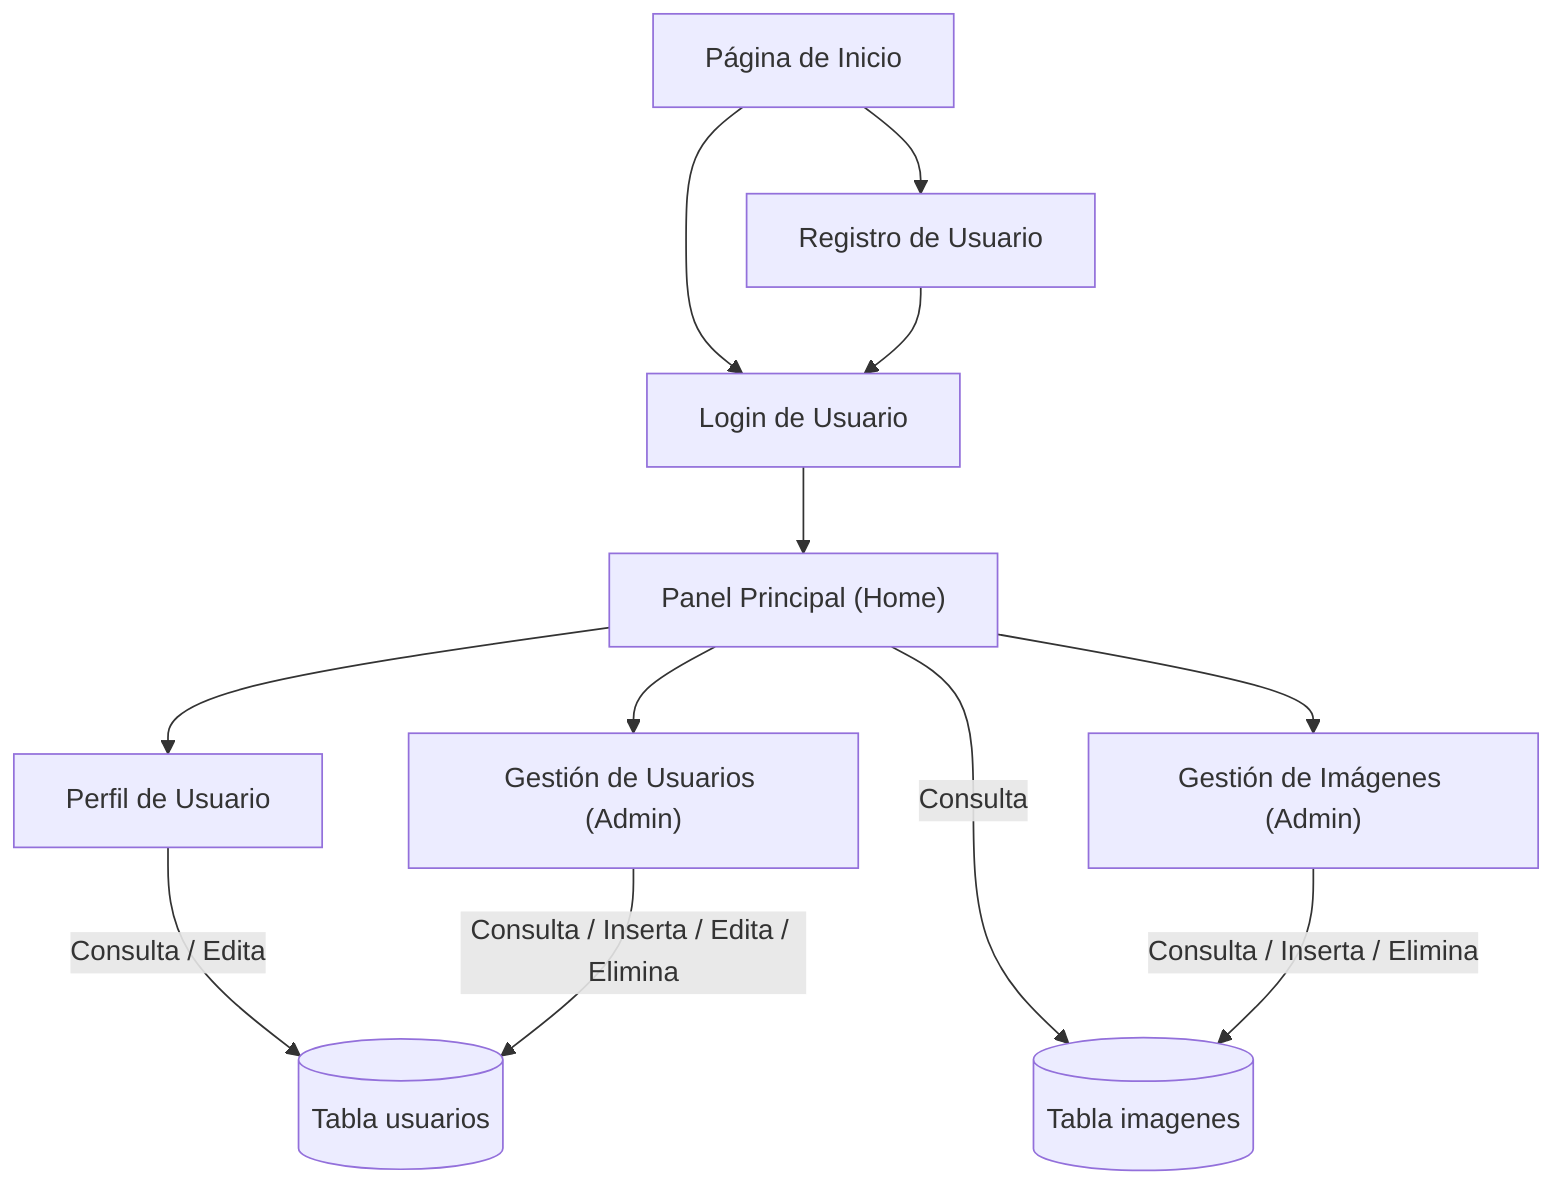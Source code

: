 graph TD
    %% Pantallas principales del front-end
    Inicio["Página de Inicio"]
    Login["Login de Usuario"]
    Registro["Registro de Usuario"]
    Home["Panel Principal (Home)"]
    GestionUsuarios["Gestión de Usuarios (Admin)"]
    GestionImagenes["Gestión de Imágenes (Admin)"]
    Perfil["Perfil de Usuario"]

    %% Relaciones entre pantallas
    Inicio --> Login
    Inicio --> Registro
    Login --> Home
    Registro --> Login
    Home --> Perfil
    Home --> GestionUsuarios
    Home --> GestionImagenes

    %% Relaciones con entidades de la base de datos
    Home -->|Consulta| Imagen[(Tabla imagenes)]
    Perfil -->|Consulta / Edita| Usuario[(Tabla usuarios)]
    GestionImagenes -->|Consulta / Inserta / Elimina| Imagen
    GestionUsuarios -->|Consulta / Inserta / Edita / Elimina| Usuario